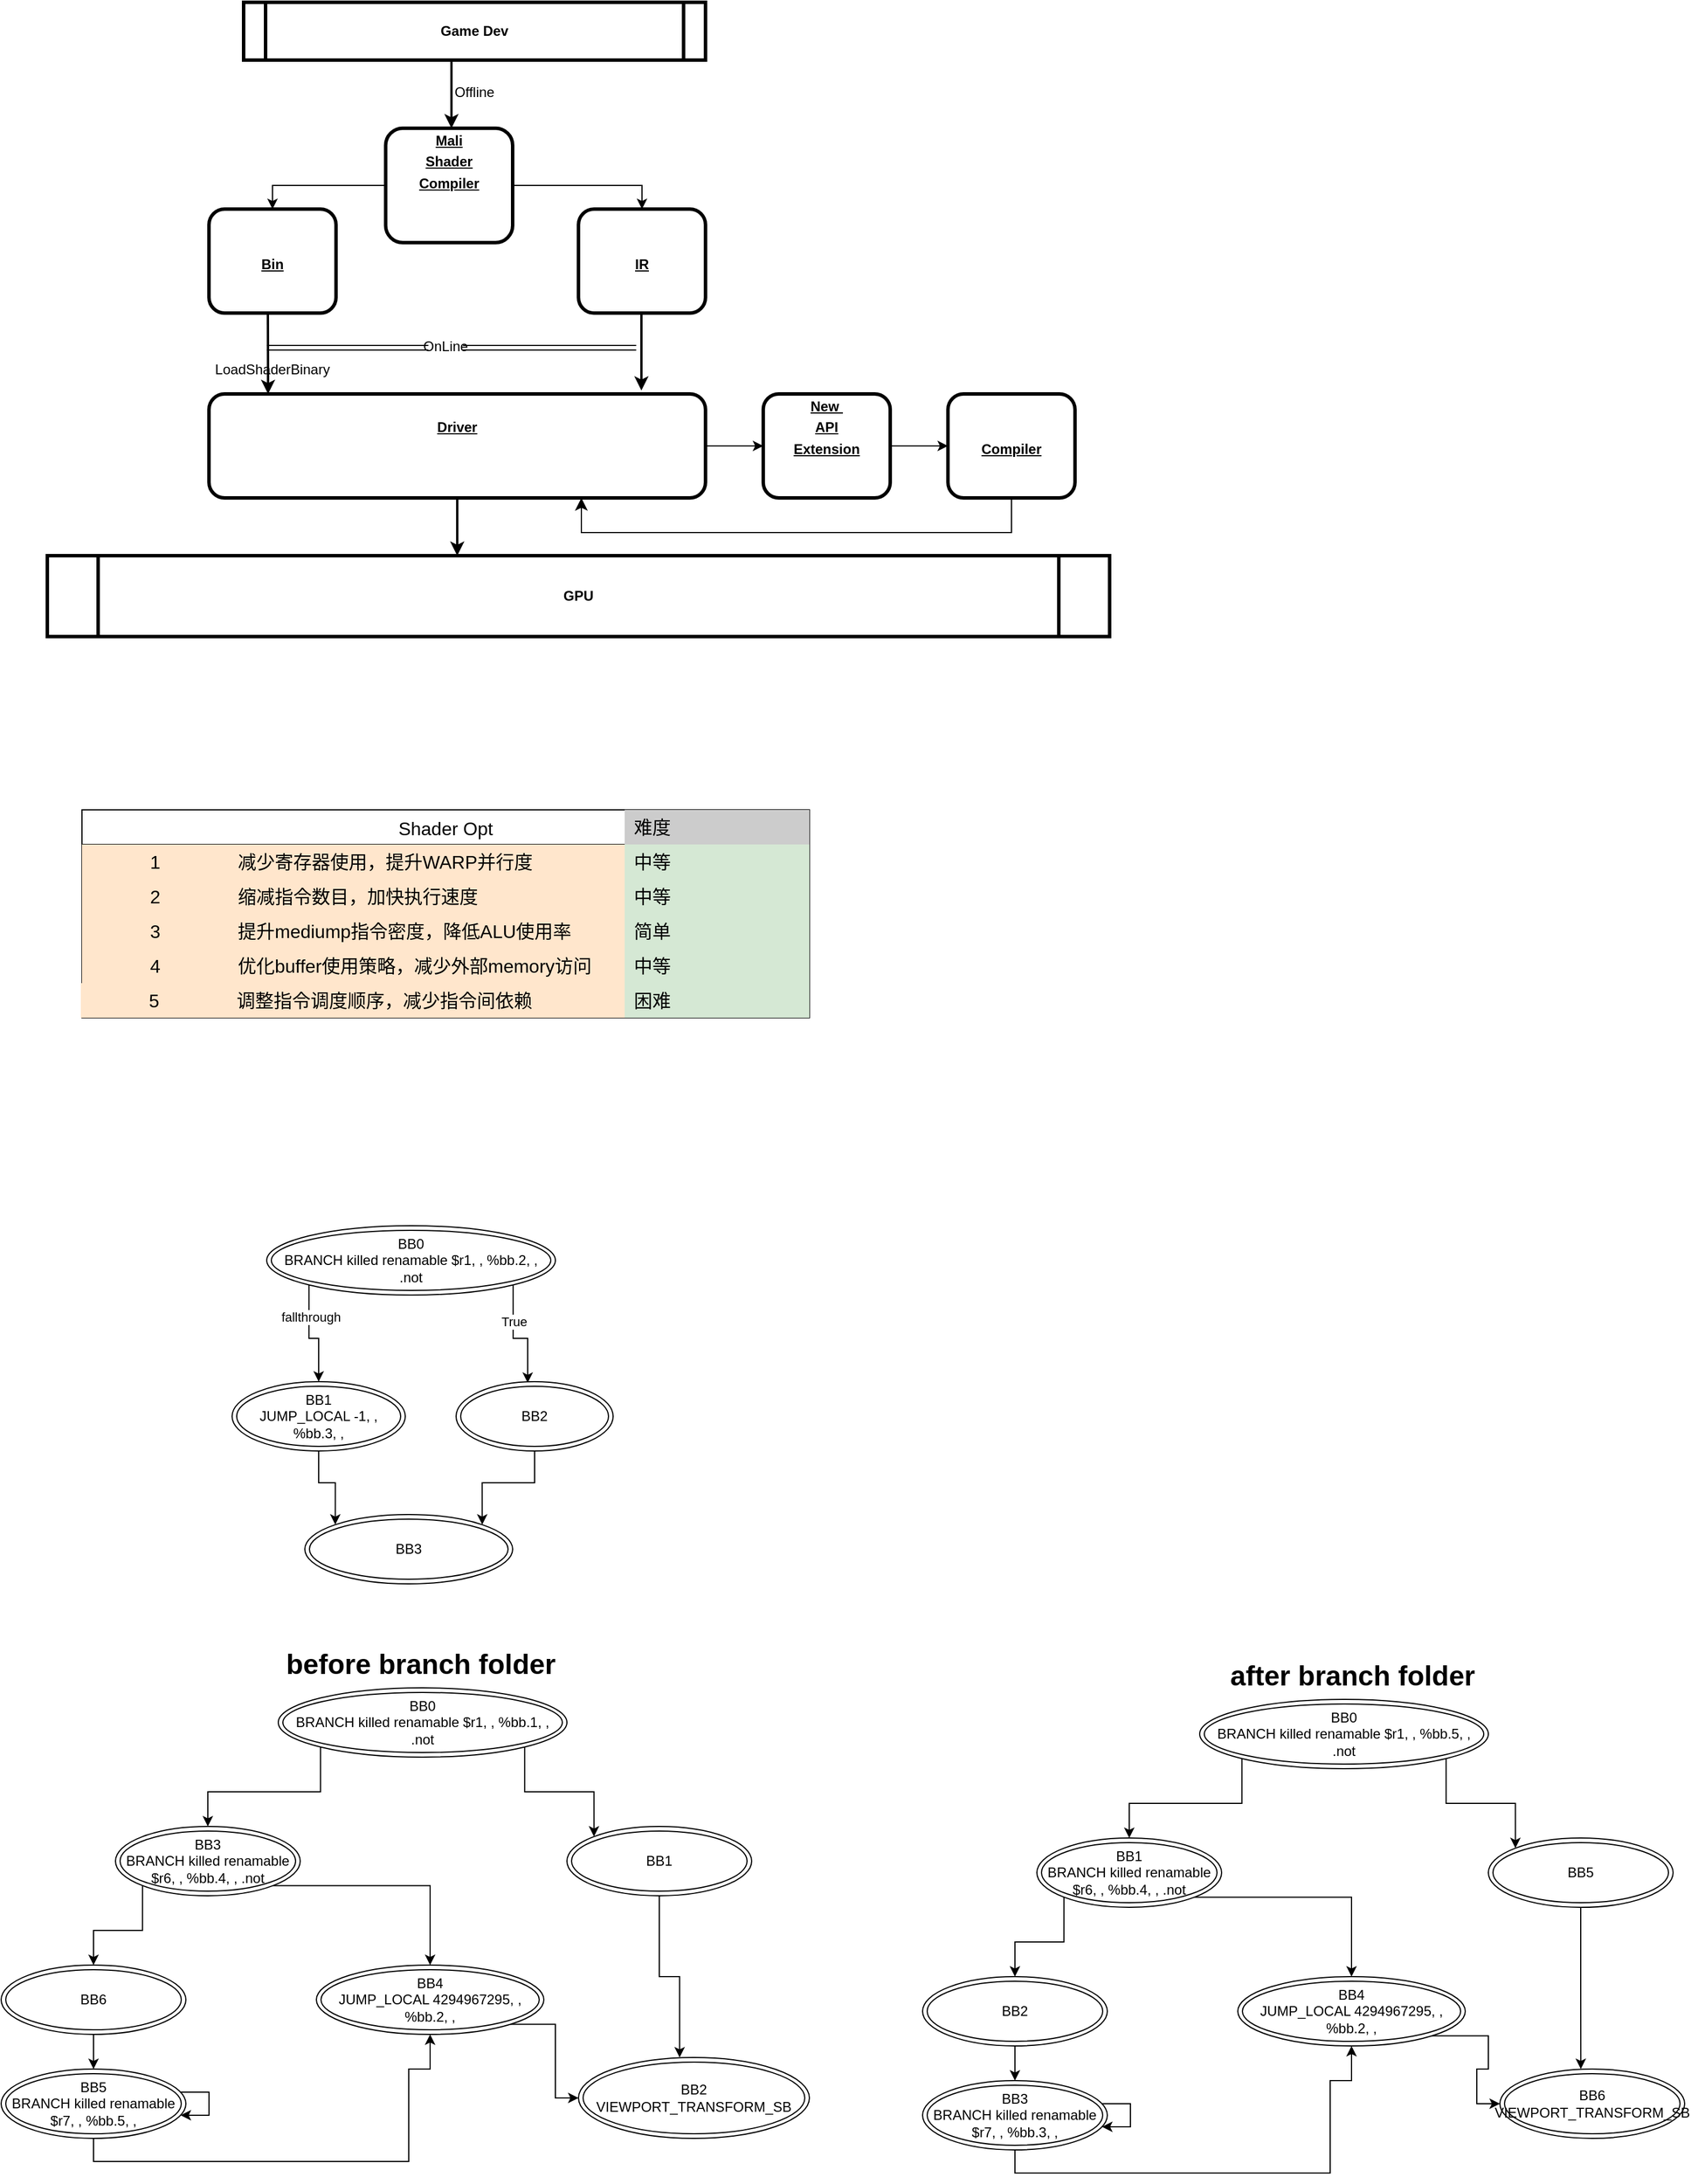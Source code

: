<mxfile version="21.6.8" type="github">
  <diagram name="Page-1" id="c7558073-3199-34d8-9f00-42111426c3f3">
    <mxGraphModel dx="1852" dy="604" grid="1" gridSize="10" guides="1" tooltips="1" connect="1" arrows="1" fold="1" page="1" pageScale="1" pageWidth="826" pageHeight="1169" background="none" math="0" shadow="0">
      <root>
        <mxCell id="0" />
        <mxCell id="1" parent="0" />
        <mxCell id="5" value="GPU" style="shape=process;whiteSpace=wrap;align=center;verticalAlign=middle;size=0.048;fontStyle=1;strokeWidth=3;" parent="1" vertex="1">
          <mxGeometry x="10" y="940" width="920" height="70" as="geometry" />
        </mxCell>
        <mxCell id="MxxPiVy8TgGFIpNmwOUW-99" style="edgeStyle=orthogonalEdgeStyle;rounded=0;orthogonalLoop=1;jettySize=auto;html=1;entryX=0.5;entryY=0;entryDx=0;entryDy=0;" edge="1" parent="1" source="7" target="MxxPiVy8TgGFIpNmwOUW-98">
          <mxGeometry relative="1" as="geometry" />
        </mxCell>
        <mxCell id="MxxPiVy8TgGFIpNmwOUW-103" style="edgeStyle=orthogonalEdgeStyle;rounded=0;orthogonalLoop=1;jettySize=auto;html=1;entryX=0.5;entryY=0;entryDx=0;entryDy=0;" edge="1" parent="1" source="7" target="MxxPiVy8TgGFIpNmwOUW-102">
          <mxGeometry relative="1" as="geometry" />
        </mxCell>
        <mxCell id="7" value="&lt;p style=&quot;margin: 0px; margin-top: 4px; text-align: center; text-decoration: underline;&quot;&gt;Mali&lt;/p&gt;&lt;p style=&quot;margin: 0px; margin-top: 4px; text-align: center; text-decoration: underline;&quot;&gt;Shader&lt;/p&gt;&lt;p style=&quot;margin: 0px; margin-top: 4px; text-align: center; text-decoration: underline;&quot;&gt;Compiler&lt;/p&gt;" style="verticalAlign=middle;align=center;overflow=fill;fontSize=12;fontFamily=Helvetica;html=1;rounded=1;fontStyle=1;strokeWidth=3;" parent="1" vertex="1">
          <mxGeometry x="303" y="570" width="110" height="99" as="geometry" />
        </mxCell>
        <mxCell id="72" value="" style="edgeStyle=elbowEdgeStyle;elbow=vertical;strokeWidth=2;rounded=0;" parent="1" edge="1">
          <mxGeometry width="100" height="100" relative="1" as="geometry">
            <mxPoint x="360" y="530" as="sourcePoint" />
            <mxPoint x="360" y="570" as="targetPoint" />
            <Array as="points">
              <mxPoint x="360" y="510" />
            </Array>
          </mxGeometry>
        </mxCell>
        <mxCell id="74" value="Offline" style="text;spacingTop=-5;align=center" parent="1" vertex="1">
          <mxGeometry x="365" y="530" width="30" height="20" as="geometry" />
        </mxCell>
        <mxCell id="MxxPiVy8TgGFIpNmwOUW-97" value="Game Dev" style="shape=process;whiteSpace=wrap;align=center;verticalAlign=middle;size=0.048;fontStyle=1;strokeWidth=3;" vertex="1" parent="1">
          <mxGeometry x="180.0" y="461" width="400" height="50" as="geometry" />
        </mxCell>
        <mxCell id="MxxPiVy8TgGFIpNmwOUW-98" value="&lt;p style=&quot;margin: 0px; margin-top: 4px; text-align: center; text-decoration: underline;&quot;&gt;&lt;br&gt;&lt;/p&gt;&lt;p style=&quot;margin: 0px; margin-top: 4px; text-align: center; text-decoration: underline;&quot;&gt;&lt;span style=&quot;background-color: initial;&quot;&gt;&lt;br&gt;&lt;/span&gt;&lt;/p&gt;&lt;p style=&quot;margin: 0px; margin-top: 4px; text-align: center; text-decoration: underline;&quot;&gt;&lt;span style=&quot;background-color: initial;&quot;&gt;Bin&lt;/span&gt;&lt;br&gt;&lt;/p&gt;" style="verticalAlign=middle;align=center;overflow=fill;fontSize=12;fontFamily=Helvetica;html=1;rounded=1;fontStyle=1;strokeWidth=3;" vertex="1" parent="1">
          <mxGeometry x="150" y="640" width="110" height="90" as="geometry" />
        </mxCell>
        <mxCell id="MxxPiVy8TgGFIpNmwOUW-100" value="" style="edgeStyle=elbowEdgeStyle;elbow=vertical;strokeWidth=2;rounded=0;entryX=0.119;entryY=0;entryDx=0;entryDy=0;entryPerimeter=0;" edge="1" parent="1" target="MxxPiVy8TgGFIpNmwOUW-110">
          <mxGeometry width="100" height="100" relative="1" as="geometry">
            <mxPoint x="201" y="740" as="sourcePoint" />
            <mxPoint x="300" y="740" as="targetPoint" />
            <Array as="points">
              <mxPoint x="201" y="730" />
            </Array>
          </mxGeometry>
        </mxCell>
        <mxCell id="MxxPiVy8TgGFIpNmwOUW-106" style="edgeStyle=orthogonalEdgeStyle;rounded=0;orthogonalLoop=1;jettySize=auto;html=1;shape=link;" edge="1" parent="1" source="MxxPiVy8TgGFIpNmwOUW-101">
          <mxGeometry relative="1" as="geometry">
            <mxPoint x="200" y="760" as="targetPoint" />
          </mxGeometry>
        </mxCell>
        <mxCell id="MxxPiVy8TgGFIpNmwOUW-107" style="edgeStyle=orthogonalEdgeStyle;rounded=0;orthogonalLoop=1;jettySize=auto;html=1;shape=link;" edge="1" parent="1" source="MxxPiVy8TgGFIpNmwOUW-101">
          <mxGeometry relative="1" as="geometry">
            <mxPoint x="520" y="760" as="targetPoint" />
          </mxGeometry>
        </mxCell>
        <mxCell id="MxxPiVy8TgGFIpNmwOUW-101" value="OnLine" style="text;spacingTop=-5;align=center" vertex="1" parent="1">
          <mxGeometry x="340" y="750" width="30" height="20" as="geometry" />
        </mxCell>
        <mxCell id="MxxPiVy8TgGFIpNmwOUW-102" value="&lt;p style=&quot;margin: 0px; margin-top: 4px; text-align: center; text-decoration: underline;&quot;&gt;&lt;br&gt;&lt;/p&gt;&lt;p style=&quot;margin: 0px; margin-top: 4px; text-align: center; text-decoration: underline;&quot;&gt;&lt;br&gt;&lt;/p&gt;&lt;p style=&quot;margin: 0px; margin-top: 4px; text-align: center; text-decoration: underline;&quot;&gt;IR&lt;/p&gt;" style="verticalAlign=middle;align=center;overflow=fill;fontSize=12;fontFamily=Helvetica;html=1;rounded=1;fontStyle=1;strokeWidth=3;" vertex="1" parent="1">
          <mxGeometry x="470" y="640" width="110" height="90" as="geometry" />
        </mxCell>
        <mxCell id="MxxPiVy8TgGFIpNmwOUW-104" value="" style="edgeStyle=elbowEdgeStyle;elbow=vertical;strokeWidth=2;rounded=0;entryX=0.233;entryY=-0.043;entryDx=0;entryDy=0;entryPerimeter=0;" edge="1" parent="1">
          <mxGeometry width="100" height="100" relative="1" as="geometry">
            <mxPoint x="524.5" y="740" as="sourcePoint" />
            <mxPoint x="524.5" y="797" as="targetPoint" />
            <Array as="points">
              <mxPoint x="524.5" y="730" />
            </Array>
          </mxGeometry>
        </mxCell>
        <mxCell id="MxxPiVy8TgGFIpNmwOUW-108" value="&lt;p style=&quot;margin: 0px; margin-top: 4px; text-align: center; text-decoration: underline;&quot;&gt;&lt;br&gt;&lt;/p&gt;&lt;p style=&quot;margin: 0px; margin-top: 4px; text-align: center; text-decoration: underline;&quot;&gt;&lt;br&gt;&lt;/p&gt;&lt;p style=&quot;margin: 0px; margin-top: 4px; text-align: center; text-decoration: underline;&quot;&gt;Compiler&lt;/p&gt;" style="verticalAlign=middle;align=center;overflow=fill;fontSize=12;fontFamily=Helvetica;html=1;rounded=1;fontStyle=1;strokeWidth=3;" vertex="1" parent="1">
          <mxGeometry x="790" y="800" width="110" height="90" as="geometry" />
        </mxCell>
        <mxCell id="MxxPiVy8TgGFIpNmwOUW-112" style="edgeStyle=orthogonalEdgeStyle;rounded=0;orthogonalLoop=1;jettySize=auto;html=1;exitX=1;exitY=0.5;exitDx=0;exitDy=0;entryX=0;entryY=0.5;entryDx=0;entryDy=0;" edge="1" parent="1" source="MxxPiVy8TgGFIpNmwOUW-110" target="MxxPiVy8TgGFIpNmwOUW-111">
          <mxGeometry relative="1" as="geometry" />
        </mxCell>
        <mxCell id="MxxPiVy8TgGFIpNmwOUW-110" value="&lt;p style=&quot;margin: 0px; margin-top: 4px; text-align: center; text-decoration: underline;&quot;&gt;&lt;br&gt;&lt;/p&gt;&lt;p style=&quot;margin: 0px; margin-top: 4px; text-align: center; text-decoration: underline;&quot;&gt;&lt;span style=&quot;background-color: initial;&quot;&gt;Driver&lt;/span&gt;&lt;br&gt;&lt;/p&gt;" style="verticalAlign=middle;align=center;overflow=fill;fontSize=12;fontFamily=Helvetica;html=1;rounded=1;fontStyle=1;strokeWidth=3;" vertex="1" parent="1">
          <mxGeometry x="150" y="800" width="430" height="90" as="geometry" />
        </mxCell>
        <mxCell id="MxxPiVy8TgGFIpNmwOUW-114" style="edgeStyle=orthogonalEdgeStyle;rounded=0;orthogonalLoop=1;jettySize=auto;html=1;exitX=1;exitY=0.5;exitDx=0;exitDy=0;entryX=0;entryY=0.5;entryDx=0;entryDy=0;" edge="1" parent="1" source="MxxPiVy8TgGFIpNmwOUW-111" target="MxxPiVy8TgGFIpNmwOUW-108">
          <mxGeometry relative="1" as="geometry" />
        </mxCell>
        <mxCell id="MxxPiVy8TgGFIpNmwOUW-111" value="&lt;p style=&quot;margin: 0px; margin-top: 4px; text-align: center; text-decoration: underline;&quot;&gt;New&amp;nbsp;&lt;/p&gt;&lt;p style=&quot;margin: 0px; margin-top: 4px; text-align: center; text-decoration: underline;&quot;&gt;API&lt;/p&gt;&lt;p style=&quot;margin: 0px; margin-top: 4px; text-align: center; text-decoration: underline;&quot;&gt;Extension&lt;/p&gt;" style="verticalAlign=middle;align=center;overflow=fill;fontSize=12;fontFamily=Helvetica;html=1;rounded=1;fontStyle=1;strokeWidth=3;" vertex="1" parent="1">
          <mxGeometry x="630" y="800" width="110" height="90" as="geometry" />
        </mxCell>
        <mxCell id="MxxPiVy8TgGFIpNmwOUW-113" value="" style="edgeStyle=elbowEdgeStyle;elbow=vertical;strokeWidth=2;rounded=0;" edge="1" parent="1">
          <mxGeometry width="100" height="100" relative="1" as="geometry">
            <mxPoint x="365" y="900" as="sourcePoint" />
            <mxPoint x="365" y="940" as="targetPoint" />
            <Array as="points">
              <mxPoint x="365" y="890" />
            </Array>
          </mxGeometry>
        </mxCell>
        <mxCell id="MxxPiVy8TgGFIpNmwOUW-117" value="" style="edgeStyle=elbowEdgeStyle;elbow=horizontal;endArrow=classic;html=1;curved=0;rounded=0;endSize=8;startSize=8;entryX=0.75;entryY=1;entryDx=0;entryDy=0;exitX=0.5;exitY=1;exitDx=0;exitDy=0;" edge="1" parent="1" source="MxxPiVy8TgGFIpNmwOUW-108" target="MxxPiVy8TgGFIpNmwOUW-110">
          <mxGeometry width="50" height="50" relative="1" as="geometry">
            <mxPoint x="820" y="770" as="sourcePoint" />
            <mxPoint x="870" y="720" as="targetPoint" />
            <Array as="points">
              <mxPoint x="650" y="920" />
            </Array>
          </mxGeometry>
        </mxCell>
        <mxCell id="MxxPiVy8TgGFIpNmwOUW-118" value="LoadShaderBinary" style="text;spacingTop=-5;align=center" vertex="1" parent="1">
          <mxGeometry x="140" y="770" width="130" height="20" as="geometry" />
        </mxCell>
        <mxCell id="MxxPiVy8TgGFIpNmwOUW-121" value="Shader Opt" style="shape=table;startSize=30;container=1;collapsible=0;childLayout=tableLayout;fixedRows=1;rowLines=0;fontStyle=0;fontSize=16;" vertex="1" parent="1">
          <mxGeometry x="40" y="1160" width="630" height="180" as="geometry" />
        </mxCell>
        <mxCell id="MxxPiVy8TgGFIpNmwOUW-122" value="" style="shape=tableRow;horizontal=0;startSize=0;swimlaneHead=0;swimlaneBody=0;top=0;left=0;bottom=0;right=0;collapsible=0;dropTarget=0;points=[[0,0.5],[1,0.5]];portConstraint=eastwest;fontSize=16;" vertex="1" parent="MxxPiVy8TgGFIpNmwOUW-121">
          <mxGeometry y="30" width="630" height="30" as="geometry" />
        </mxCell>
        <mxCell id="MxxPiVy8TgGFIpNmwOUW-123" value="1" style="shape=partialRectangle;html=1;whiteSpace=wrap;connectable=0;top=0;left=0;bottom=0;right=0;overflow=hidden;pointerEvents=1;fontSize=16;fillColor=#ffe6cc;strokeColor=#d79b00;" vertex="1" parent="MxxPiVy8TgGFIpNmwOUW-122">
          <mxGeometry width="127" height="30" as="geometry">
            <mxRectangle width="127" height="30" as="alternateBounds" />
          </mxGeometry>
        </mxCell>
        <mxCell id="MxxPiVy8TgGFIpNmwOUW-124" value="减少寄存器使用，提升WARP并行度" style="shape=partialRectangle;html=1;whiteSpace=wrap;connectable=0;top=0;left=0;bottom=0;right=0;align=left;spacingLeft=6;overflow=hidden;fontSize=16;fillColor=#ffe6cc;strokeColor=#d79b00;" vertex="1" parent="MxxPiVy8TgGFIpNmwOUW-122">
          <mxGeometry x="127" width="343" height="30" as="geometry">
            <mxRectangle width="343" height="30" as="alternateBounds" />
          </mxGeometry>
        </mxCell>
        <mxCell id="MxxPiVy8TgGFIpNmwOUW-159" value="中等" style="shape=partialRectangle;html=1;whiteSpace=wrap;connectable=0;top=0;left=0;bottom=0;right=0;align=left;spacingLeft=6;overflow=hidden;fontSize=16;fillColor=#d5e8d4;strokeColor=#82b366;" vertex="1" parent="MxxPiVy8TgGFIpNmwOUW-122">
          <mxGeometry x="470" width="160" height="30" as="geometry">
            <mxRectangle width="160" height="30" as="alternateBounds" />
          </mxGeometry>
        </mxCell>
        <mxCell id="MxxPiVy8TgGFIpNmwOUW-125" value="" style="shape=tableRow;horizontal=0;startSize=0;swimlaneHead=0;swimlaneBody=0;top=0;left=0;bottom=0;right=0;collapsible=0;dropTarget=0;points=[[0,0.5],[1,0.5]];portConstraint=eastwest;fontSize=16;" vertex="1" parent="MxxPiVy8TgGFIpNmwOUW-121">
          <mxGeometry y="60" width="630" height="30" as="geometry" />
        </mxCell>
        <mxCell id="MxxPiVy8TgGFIpNmwOUW-126" value="2" style="shape=partialRectangle;html=1;whiteSpace=wrap;connectable=0;top=0;left=0;bottom=0;right=0;overflow=hidden;fontSize=16;fillColor=#ffe6cc;strokeColor=#d79b00;" vertex="1" parent="MxxPiVy8TgGFIpNmwOUW-125">
          <mxGeometry width="127" height="30" as="geometry">
            <mxRectangle width="127" height="30" as="alternateBounds" />
          </mxGeometry>
        </mxCell>
        <mxCell id="MxxPiVy8TgGFIpNmwOUW-127" value="缩减指令数目，加快执行速度" style="shape=partialRectangle;html=1;whiteSpace=wrap;connectable=0;top=0;left=0;bottom=0;right=0;align=left;spacingLeft=6;overflow=hidden;fontSize=16;fillColor=#ffe6cc;strokeColor=#d79b00;" vertex="1" parent="MxxPiVy8TgGFIpNmwOUW-125">
          <mxGeometry x="127" width="343" height="30" as="geometry">
            <mxRectangle width="343" height="30" as="alternateBounds" />
          </mxGeometry>
        </mxCell>
        <mxCell id="MxxPiVy8TgGFIpNmwOUW-160" value="中等" style="shape=partialRectangle;html=1;whiteSpace=wrap;connectable=0;top=0;left=0;bottom=0;right=0;align=left;spacingLeft=6;overflow=hidden;fontSize=16;fillColor=#d5e8d4;strokeColor=#82b366;" vertex="1" parent="MxxPiVy8TgGFIpNmwOUW-125">
          <mxGeometry x="470" width="160" height="30" as="geometry">
            <mxRectangle width="160" height="30" as="alternateBounds" />
          </mxGeometry>
        </mxCell>
        <mxCell id="MxxPiVy8TgGFIpNmwOUW-128" value="" style="shape=tableRow;horizontal=0;startSize=0;swimlaneHead=0;swimlaneBody=0;top=0;left=0;bottom=0;right=0;collapsible=0;dropTarget=0;points=[[0,0.5],[1,0.5]];portConstraint=eastwest;fontSize=16;" vertex="1" parent="MxxPiVy8TgGFIpNmwOUW-121">
          <mxGeometry y="90" width="630" height="30" as="geometry" />
        </mxCell>
        <mxCell id="MxxPiVy8TgGFIpNmwOUW-129" value="3" style="shape=partialRectangle;html=1;whiteSpace=wrap;connectable=0;top=0;left=0;bottom=0;right=0;overflow=hidden;fontSize=16;fillColor=#ffe6cc;strokeColor=#d79b00;" vertex="1" parent="MxxPiVy8TgGFIpNmwOUW-128">
          <mxGeometry width="127" height="30" as="geometry">
            <mxRectangle width="127" height="30" as="alternateBounds" />
          </mxGeometry>
        </mxCell>
        <mxCell id="MxxPiVy8TgGFIpNmwOUW-130" value="提升mediump指令密度，降低ALU使用率" style="shape=partialRectangle;html=1;whiteSpace=wrap;connectable=0;top=0;left=0;bottom=0;right=0;align=left;spacingLeft=6;overflow=hidden;fontSize=16;fillColor=#ffe6cc;strokeColor=#d79b00;" vertex="1" parent="MxxPiVy8TgGFIpNmwOUW-128">
          <mxGeometry x="127" width="343" height="30" as="geometry">
            <mxRectangle width="343" height="30" as="alternateBounds" />
          </mxGeometry>
        </mxCell>
        <mxCell id="MxxPiVy8TgGFIpNmwOUW-161" value="简单" style="shape=partialRectangle;html=1;whiteSpace=wrap;connectable=0;top=0;left=0;bottom=0;right=0;align=left;spacingLeft=6;overflow=hidden;fontSize=16;fillColor=#d5e8d4;strokeColor=#82b366;" vertex="1" parent="MxxPiVy8TgGFIpNmwOUW-128">
          <mxGeometry x="470" width="160" height="30" as="geometry">
            <mxRectangle width="160" height="30" as="alternateBounds" />
          </mxGeometry>
        </mxCell>
        <mxCell id="MxxPiVy8TgGFIpNmwOUW-141" style="shape=tableRow;horizontal=0;startSize=0;swimlaneHead=0;swimlaneBody=0;top=0;left=0;bottom=0;right=0;collapsible=0;dropTarget=0;points=[[0,0.5],[1,0.5]];portConstraint=eastwest;fontSize=16;" vertex="1" parent="MxxPiVy8TgGFIpNmwOUW-121">
          <mxGeometry y="120" width="630" height="30" as="geometry" />
        </mxCell>
        <mxCell id="MxxPiVy8TgGFIpNmwOUW-142" style="shape=partialRectangle;html=1;whiteSpace=wrap;connectable=0;top=0;left=0;bottom=0;right=0;overflow=hidden;fontSize=16;fillColor=#ffe6cc;strokeColor=#d79b00;" vertex="1" parent="MxxPiVy8TgGFIpNmwOUW-141">
          <mxGeometry width="127" height="30" as="geometry">
            <mxRectangle width="127" height="30" as="alternateBounds" />
          </mxGeometry>
        </mxCell>
        <mxCell id="MxxPiVy8TgGFIpNmwOUW-143" value="优化buffer使用策略，减少外部memory访问" style="shape=partialRectangle;html=1;whiteSpace=wrap;connectable=0;top=0;left=0;bottom=0;right=0;align=left;spacingLeft=6;overflow=hidden;fontSize=16;fillColor=#ffe6cc;strokeColor=#d79b00;" vertex="1" parent="MxxPiVy8TgGFIpNmwOUW-141">
          <mxGeometry x="127" width="343" height="30" as="geometry">
            <mxRectangle width="343" height="30" as="alternateBounds" />
          </mxGeometry>
        </mxCell>
        <mxCell id="MxxPiVy8TgGFIpNmwOUW-162" value="中等" style="shape=partialRectangle;html=1;whiteSpace=wrap;connectable=0;top=0;left=0;bottom=0;right=0;align=left;spacingLeft=6;overflow=hidden;fontSize=16;fillColor=#d5e8d4;strokeColor=#82b366;" vertex="1" parent="MxxPiVy8TgGFIpNmwOUW-141">
          <mxGeometry x="470" width="160" height="30" as="geometry">
            <mxRectangle width="160" height="30" as="alternateBounds" />
          </mxGeometry>
        </mxCell>
        <mxCell id="MxxPiVy8TgGFIpNmwOUW-144" style="shape=tableRow;horizontal=0;startSize=0;swimlaneHead=0;swimlaneBody=0;top=0;left=0;bottom=0;right=0;collapsible=0;dropTarget=0;points=[[0,0.5],[1,0.5]];portConstraint=eastwest;fontSize=16;" vertex="1" parent="MxxPiVy8TgGFIpNmwOUW-121">
          <mxGeometry y="150" width="630" height="30" as="geometry" />
        </mxCell>
        <mxCell id="MxxPiVy8TgGFIpNmwOUW-145" style="shape=partialRectangle;html=1;whiteSpace=wrap;connectable=0;top=0;left=0;bottom=0;right=0;overflow=hidden;fontSize=16;fillColor=#ffe6cc;strokeColor=#d79b00;" vertex="1" parent="MxxPiVy8TgGFIpNmwOUW-144">
          <mxGeometry width="127" height="30" as="geometry">
            <mxRectangle width="127" height="30" as="alternateBounds" />
          </mxGeometry>
        </mxCell>
        <mxCell id="MxxPiVy8TgGFIpNmwOUW-146" style="shape=partialRectangle;html=1;whiteSpace=wrap;connectable=0;top=0;left=0;bottom=0;right=0;align=left;spacingLeft=6;overflow=hidden;fontSize=16;fillColor=#ffe6cc;strokeColor=#d79b00;" vertex="1" parent="MxxPiVy8TgGFIpNmwOUW-144">
          <mxGeometry x="127" width="343" height="30" as="geometry">
            <mxRectangle width="343" height="30" as="alternateBounds" />
          </mxGeometry>
        </mxCell>
        <mxCell id="MxxPiVy8TgGFIpNmwOUW-163" value="困难" style="shape=partialRectangle;html=1;whiteSpace=wrap;connectable=0;top=0;left=0;bottom=0;right=0;align=left;spacingLeft=6;overflow=hidden;fontSize=16;fillColor=#d5e8d4;strokeColor=#82b366;" vertex="1" parent="MxxPiVy8TgGFIpNmwOUW-144">
          <mxGeometry x="470" width="160" height="30" as="geometry">
            <mxRectangle width="160" height="30" as="alternateBounds" />
          </mxGeometry>
        </mxCell>
        <mxCell id="MxxPiVy8TgGFIpNmwOUW-131" value="4" style="shape=partialRectangle;html=1;whiteSpace=wrap;connectable=0;top=0;left=0;bottom=0;right=0;overflow=hidden;fontSize=16;fillColor=#ffe6cc;strokeColor=#d79b00;" vertex="1" parent="1">
          <mxGeometry x="40" y="1280" width="127" height="30" as="geometry">
            <mxRectangle width="127" height="30" as="alternateBounds" />
          </mxGeometry>
        </mxCell>
        <mxCell id="MxxPiVy8TgGFIpNmwOUW-133" value="5" style="shape=partialRectangle;html=1;whiteSpace=wrap;connectable=0;top=0;left=0;bottom=0;right=0;overflow=hidden;fontSize=16;fillColor=#ffe6cc;strokeColor=#d79b00;" vertex="1" parent="1">
          <mxGeometry x="39" y="1310" width="127" height="30" as="geometry">
            <mxRectangle width="127" height="30" as="alternateBounds" />
          </mxGeometry>
        </mxCell>
        <mxCell id="MxxPiVy8TgGFIpNmwOUW-134" value="调整指令调度顺序，减少指令间依赖" style="shape=partialRectangle;html=1;whiteSpace=wrap;connectable=0;top=0;left=0;bottom=0;right=0;align=left;spacingLeft=6;overflow=hidden;fontSize=16;fillColor=#ffe6cc;strokeColor=#d79b00;" vertex="1" parent="1">
          <mxGeometry x="166" y="1310" width="334" height="30" as="geometry">
            <mxRectangle width="443" height="30" as="alternateBounds" />
          </mxGeometry>
        </mxCell>
        <mxCell id="MxxPiVy8TgGFIpNmwOUW-164" value="难度" style="shape=partialRectangle;html=1;whiteSpace=wrap;connectable=0;top=0;left=0;bottom=0;right=0;align=left;spacingLeft=6;overflow=hidden;fontSize=16;fillColor=#CCCCCC;strokeColor=#82b366;" vertex="1" parent="1">
          <mxGeometry x="510" y="1160" width="160" height="30" as="geometry">
            <mxRectangle width="160" height="30" as="alternateBounds" />
          </mxGeometry>
        </mxCell>
        <mxCell id="MxxPiVy8TgGFIpNmwOUW-169" style="edgeStyle=orthogonalEdgeStyle;rounded=0;orthogonalLoop=1;jettySize=auto;html=1;exitX=0;exitY=1;exitDx=0;exitDy=0;entryX=0.5;entryY=0;entryDx=0;entryDy=0;" edge="1" parent="1" source="MxxPiVy8TgGFIpNmwOUW-165" target="MxxPiVy8TgGFIpNmwOUW-166">
          <mxGeometry relative="1" as="geometry" />
        </mxCell>
        <mxCell id="MxxPiVy8TgGFIpNmwOUW-175" value="fallthrough" style="edgeLabel;html=1;align=center;verticalAlign=middle;resizable=0;points=[];" vertex="1" connectable="0" parent="MxxPiVy8TgGFIpNmwOUW-169">
          <mxGeometry x="-0.398" y="1" relative="1" as="geometry">
            <mxPoint as="offset" />
          </mxGeometry>
        </mxCell>
        <mxCell id="MxxPiVy8TgGFIpNmwOUW-170" style="edgeStyle=orthogonalEdgeStyle;rounded=0;orthogonalLoop=1;jettySize=auto;html=1;exitX=1;exitY=1;exitDx=0;exitDy=0;entryX=0.456;entryY=0.017;entryDx=0;entryDy=0;entryPerimeter=0;" edge="1" parent="1" source="MxxPiVy8TgGFIpNmwOUW-165" target="MxxPiVy8TgGFIpNmwOUW-167">
          <mxGeometry relative="1" as="geometry" />
        </mxCell>
        <mxCell id="MxxPiVy8TgGFIpNmwOUW-173" value="True" style="edgeLabel;html=1;align=center;verticalAlign=middle;resizable=0;points=[];" vertex="1" connectable="0" parent="MxxPiVy8TgGFIpNmwOUW-170">
          <mxGeometry x="-0.352" relative="1" as="geometry">
            <mxPoint as="offset" />
          </mxGeometry>
        </mxCell>
        <mxCell id="MxxPiVy8TgGFIpNmwOUW-165" value="BB0&lt;br&gt;BRANCH killed renamable $r1, , %bb.2, , .not" style="ellipse;shape=doubleEllipse;whiteSpace=wrap;html=1;" vertex="1" parent="1">
          <mxGeometry x="200" y="1520" width="250" height="60" as="geometry" />
        </mxCell>
        <mxCell id="MxxPiVy8TgGFIpNmwOUW-171" style="edgeStyle=orthogonalEdgeStyle;rounded=0;orthogonalLoop=1;jettySize=auto;html=1;entryX=0;entryY=0;entryDx=0;entryDy=0;" edge="1" parent="1" source="MxxPiVy8TgGFIpNmwOUW-166" target="MxxPiVy8TgGFIpNmwOUW-168">
          <mxGeometry relative="1" as="geometry" />
        </mxCell>
        <mxCell id="MxxPiVy8TgGFIpNmwOUW-166" value="BB1&lt;br&gt;JUMP_LOCAL -1, , %bb.3, ," style="ellipse;shape=doubleEllipse;whiteSpace=wrap;html=1;" vertex="1" parent="1">
          <mxGeometry x="170" y="1655" width="150" height="60" as="geometry" />
        </mxCell>
        <mxCell id="MxxPiVy8TgGFIpNmwOUW-172" style="edgeStyle=orthogonalEdgeStyle;rounded=0;orthogonalLoop=1;jettySize=auto;html=1;entryX=1;entryY=0;entryDx=0;entryDy=0;" edge="1" parent="1" source="MxxPiVy8TgGFIpNmwOUW-167" target="MxxPiVy8TgGFIpNmwOUW-168">
          <mxGeometry relative="1" as="geometry">
            <mxPoint x="390" y="1775" as="targetPoint" />
          </mxGeometry>
        </mxCell>
        <mxCell id="MxxPiVy8TgGFIpNmwOUW-167" value="BB2" style="ellipse;shape=doubleEllipse;whiteSpace=wrap;html=1;" vertex="1" parent="1">
          <mxGeometry x="364" y="1655" width="136" height="60" as="geometry" />
        </mxCell>
        <mxCell id="MxxPiVy8TgGFIpNmwOUW-168" value="BB3" style="ellipse;shape=doubleEllipse;whiteSpace=wrap;html=1;" vertex="1" parent="1">
          <mxGeometry x="233" y="1770" width="180" height="60" as="geometry" />
        </mxCell>
        <mxCell id="MxxPiVy8TgGFIpNmwOUW-179" style="edgeStyle=orthogonalEdgeStyle;rounded=0;orthogonalLoop=1;jettySize=auto;html=1;exitX=0;exitY=1;exitDx=0;exitDy=0;" edge="1" parent="1" source="MxxPiVy8TgGFIpNmwOUW-176" target="MxxPiVy8TgGFIpNmwOUW-177">
          <mxGeometry relative="1" as="geometry" />
        </mxCell>
        <mxCell id="MxxPiVy8TgGFIpNmwOUW-193" style="edgeStyle=orthogonalEdgeStyle;rounded=0;orthogonalLoop=1;jettySize=auto;html=1;exitX=1;exitY=1;exitDx=0;exitDy=0;entryX=0;entryY=0;entryDx=0;entryDy=0;" edge="1" parent="1" source="MxxPiVy8TgGFIpNmwOUW-176" target="MxxPiVy8TgGFIpNmwOUW-178">
          <mxGeometry relative="1" as="geometry" />
        </mxCell>
        <mxCell id="MxxPiVy8TgGFIpNmwOUW-176" value="BB0&lt;br&gt;BRANCH killed renamable $r1, , %bb.1, , .not" style="ellipse;shape=doubleEllipse;whiteSpace=wrap;html=1;" vertex="1" parent="1">
          <mxGeometry x="210" y="1920" width="250" height="60" as="geometry" />
        </mxCell>
        <mxCell id="MxxPiVy8TgGFIpNmwOUW-182" style="edgeStyle=orthogonalEdgeStyle;rounded=0;orthogonalLoop=1;jettySize=auto;html=1;exitX=0;exitY=1;exitDx=0;exitDy=0;" edge="1" parent="1" source="MxxPiVy8TgGFIpNmwOUW-177" target="MxxPiVy8TgGFIpNmwOUW-180">
          <mxGeometry relative="1" as="geometry" />
        </mxCell>
        <mxCell id="MxxPiVy8TgGFIpNmwOUW-189" style="edgeStyle=orthogonalEdgeStyle;rounded=0;orthogonalLoop=1;jettySize=auto;html=1;exitX=1;exitY=1;exitDx=0;exitDy=0;" edge="1" parent="1" source="MxxPiVy8TgGFIpNmwOUW-177" target="MxxPiVy8TgGFIpNmwOUW-181">
          <mxGeometry relative="1" as="geometry" />
        </mxCell>
        <mxCell id="MxxPiVy8TgGFIpNmwOUW-177" value="BB3&lt;br&gt;BRANCH killed renamable $r6, , %bb.4, , .not" style="ellipse;shape=doubleEllipse;whiteSpace=wrap;html=1;" vertex="1" parent="1">
          <mxGeometry x="69" y="2040" width="160" height="60" as="geometry" />
        </mxCell>
        <mxCell id="MxxPiVy8TgGFIpNmwOUW-192" style="edgeStyle=orthogonalEdgeStyle;rounded=0;orthogonalLoop=1;jettySize=auto;html=1;entryX=0.438;entryY=0;entryDx=0;entryDy=0;entryPerimeter=0;" edge="1" parent="1" source="MxxPiVy8TgGFIpNmwOUW-178" target="MxxPiVy8TgGFIpNmwOUW-190">
          <mxGeometry relative="1" as="geometry" />
        </mxCell>
        <mxCell id="MxxPiVy8TgGFIpNmwOUW-178" value="BB1" style="ellipse;shape=doubleEllipse;whiteSpace=wrap;html=1;" vertex="1" parent="1">
          <mxGeometry x="460" y="2040" width="160" height="60" as="geometry" />
        </mxCell>
        <mxCell id="MxxPiVy8TgGFIpNmwOUW-184" style="edgeStyle=orthogonalEdgeStyle;rounded=0;orthogonalLoop=1;jettySize=auto;html=1;exitX=0.5;exitY=1;exitDx=0;exitDy=0;entryX=0.5;entryY=0;entryDx=0;entryDy=0;" edge="1" parent="1" source="MxxPiVy8TgGFIpNmwOUW-180" target="MxxPiVy8TgGFIpNmwOUW-183">
          <mxGeometry relative="1" as="geometry" />
        </mxCell>
        <mxCell id="MxxPiVy8TgGFIpNmwOUW-180" value="BB6" style="ellipse;shape=doubleEllipse;whiteSpace=wrap;html=1;" vertex="1" parent="1">
          <mxGeometry x="-30" y="2160" width="160" height="60" as="geometry" />
        </mxCell>
        <mxCell id="MxxPiVy8TgGFIpNmwOUW-191" style="edgeStyle=orthogonalEdgeStyle;rounded=0;orthogonalLoop=1;jettySize=auto;html=1;exitX=1;exitY=1;exitDx=0;exitDy=0;entryX=0;entryY=0.5;entryDx=0;entryDy=0;" edge="1" parent="1" source="MxxPiVy8TgGFIpNmwOUW-181" target="MxxPiVy8TgGFIpNmwOUW-190">
          <mxGeometry relative="1" as="geometry">
            <Array as="points">
              <mxPoint x="450" y="2211" />
              <mxPoint x="450" y="2275" />
            </Array>
          </mxGeometry>
        </mxCell>
        <mxCell id="MxxPiVy8TgGFIpNmwOUW-181" value="BB4&lt;br&gt;JUMP_LOCAL 4294967295, , %bb.2, ," style="ellipse;shape=doubleEllipse;whiteSpace=wrap;html=1;" vertex="1" parent="1">
          <mxGeometry x="243" y="2160" width="197" height="60" as="geometry" />
        </mxCell>
        <mxCell id="MxxPiVy8TgGFIpNmwOUW-188" style="edgeStyle=orthogonalEdgeStyle;rounded=0;orthogonalLoop=1;jettySize=auto;html=1;exitX=0.5;exitY=1;exitDx=0;exitDy=0;entryX=0.5;entryY=1;entryDx=0;entryDy=0;" edge="1" parent="1" source="MxxPiVy8TgGFIpNmwOUW-183" target="MxxPiVy8TgGFIpNmwOUW-181">
          <mxGeometry relative="1" as="geometry">
            <Array as="points">
              <mxPoint x="50" y="2330" />
              <mxPoint x="323" y="2330" />
              <mxPoint x="323" y="2250" />
              <mxPoint x="342" y="2250" />
            </Array>
          </mxGeometry>
        </mxCell>
        <mxCell id="MxxPiVy8TgGFIpNmwOUW-183" value="BB5&lt;br&gt;BRANCH killed renamable $r7, , %bb.5, ," style="ellipse;shape=doubleEllipse;whiteSpace=wrap;html=1;" vertex="1" parent="1">
          <mxGeometry x="-30" y="2250" width="160" height="60" as="geometry" />
        </mxCell>
        <mxCell id="MxxPiVy8TgGFIpNmwOUW-190" value="BB2&lt;br&gt;VIEWPORT_TRANSFORM_SB" style="ellipse;shape=doubleEllipse;whiteSpace=wrap;html=1;" vertex="1" parent="1">
          <mxGeometry x="470" y="2240" width="200" height="70" as="geometry" />
        </mxCell>
        <mxCell id="MxxPiVy8TgGFIpNmwOUW-194" style="edgeStyle=orthogonalEdgeStyle;rounded=0;orthogonalLoop=1;jettySize=auto;html=1;" edge="1" parent="1" source="MxxPiVy8TgGFIpNmwOUW-183" target="MxxPiVy8TgGFIpNmwOUW-183">
          <mxGeometry relative="1" as="geometry" />
        </mxCell>
        <mxCell id="MxxPiVy8TgGFIpNmwOUW-197" value="before branch folder" style="text;strokeColor=none;fillColor=none;html=1;fontSize=24;fontStyle=1;verticalAlign=middle;align=center;" vertex="1" parent="1">
          <mxGeometry x="283" y="1880" width="100" height="40" as="geometry" />
        </mxCell>
        <mxCell id="MxxPiVy8TgGFIpNmwOUW-198" value="after branch folder" style="text;strokeColor=none;fillColor=none;html=1;fontSize=24;fontStyle=1;verticalAlign=middle;align=center;" vertex="1" parent="1">
          <mxGeometry x="1089.5" y="1890" width="100" height="40" as="geometry" />
        </mxCell>
        <mxCell id="MxxPiVy8TgGFIpNmwOUW-201" style="edgeStyle=orthogonalEdgeStyle;rounded=0;orthogonalLoop=1;jettySize=auto;html=1;exitX=0;exitY=1;exitDx=0;exitDy=0;" edge="1" parent="1" source="MxxPiVy8TgGFIpNmwOUW-203" target="MxxPiVy8TgGFIpNmwOUW-206">
          <mxGeometry relative="1" as="geometry" />
        </mxCell>
        <mxCell id="MxxPiVy8TgGFIpNmwOUW-202" style="edgeStyle=orthogonalEdgeStyle;rounded=0;orthogonalLoop=1;jettySize=auto;html=1;exitX=1;exitY=1;exitDx=0;exitDy=0;entryX=0;entryY=0;entryDx=0;entryDy=0;" edge="1" parent="1" source="MxxPiVy8TgGFIpNmwOUW-203" target="MxxPiVy8TgGFIpNmwOUW-208">
          <mxGeometry relative="1" as="geometry" />
        </mxCell>
        <mxCell id="MxxPiVy8TgGFIpNmwOUW-203" value="BB0&lt;br&gt;BRANCH killed renamable $r1, , %bb.5, , .not" style="ellipse;shape=doubleEllipse;whiteSpace=wrap;html=1;" vertex="1" parent="1">
          <mxGeometry x="1008" y="1930" width="250" height="60" as="geometry" />
        </mxCell>
        <mxCell id="MxxPiVy8TgGFIpNmwOUW-204" style="edgeStyle=orthogonalEdgeStyle;rounded=0;orthogonalLoop=1;jettySize=auto;html=1;exitX=0;exitY=1;exitDx=0;exitDy=0;" edge="1" parent="1" source="MxxPiVy8TgGFIpNmwOUW-206" target="MxxPiVy8TgGFIpNmwOUW-210">
          <mxGeometry relative="1" as="geometry" />
        </mxCell>
        <mxCell id="MxxPiVy8TgGFIpNmwOUW-205" style="edgeStyle=orthogonalEdgeStyle;rounded=0;orthogonalLoop=1;jettySize=auto;html=1;exitX=1;exitY=1;exitDx=0;exitDy=0;" edge="1" parent="1" source="MxxPiVy8TgGFIpNmwOUW-206" target="MxxPiVy8TgGFIpNmwOUW-212">
          <mxGeometry relative="1" as="geometry" />
        </mxCell>
        <mxCell id="MxxPiVy8TgGFIpNmwOUW-206" value="BB1&lt;br&gt;BRANCH killed renamable $r6, , %bb.4, , .not" style="ellipse;shape=doubleEllipse;whiteSpace=wrap;html=1;" vertex="1" parent="1">
          <mxGeometry x="867" y="2050" width="160" height="60" as="geometry" />
        </mxCell>
        <mxCell id="MxxPiVy8TgGFIpNmwOUW-207" style="edgeStyle=orthogonalEdgeStyle;rounded=0;orthogonalLoop=1;jettySize=auto;html=1;entryX=0.438;entryY=0;entryDx=0;entryDy=0;entryPerimeter=0;" edge="1" parent="1" source="MxxPiVy8TgGFIpNmwOUW-208" target="MxxPiVy8TgGFIpNmwOUW-216">
          <mxGeometry relative="1" as="geometry" />
        </mxCell>
        <mxCell id="MxxPiVy8TgGFIpNmwOUW-208" value="BB5" style="ellipse;shape=doubleEllipse;whiteSpace=wrap;html=1;" vertex="1" parent="1">
          <mxGeometry x="1258" y="2050" width="160" height="60" as="geometry" />
        </mxCell>
        <mxCell id="MxxPiVy8TgGFIpNmwOUW-209" style="edgeStyle=orthogonalEdgeStyle;rounded=0;orthogonalLoop=1;jettySize=auto;html=1;exitX=0.5;exitY=1;exitDx=0;exitDy=0;entryX=0.5;entryY=0;entryDx=0;entryDy=0;" edge="1" parent="1" source="MxxPiVy8TgGFIpNmwOUW-210" target="MxxPiVy8TgGFIpNmwOUW-215">
          <mxGeometry relative="1" as="geometry" />
        </mxCell>
        <mxCell id="MxxPiVy8TgGFIpNmwOUW-210" value="BB2" style="ellipse;shape=doubleEllipse;whiteSpace=wrap;html=1;" vertex="1" parent="1">
          <mxGeometry x="768" y="2170" width="160" height="60" as="geometry" />
        </mxCell>
        <mxCell id="MxxPiVy8TgGFIpNmwOUW-211" style="edgeStyle=orthogonalEdgeStyle;rounded=0;orthogonalLoop=1;jettySize=auto;html=1;exitX=1;exitY=1;exitDx=0;exitDy=0;entryX=0;entryY=0.5;entryDx=0;entryDy=0;" edge="1" parent="1" source="MxxPiVy8TgGFIpNmwOUW-212" target="MxxPiVy8TgGFIpNmwOUW-216">
          <mxGeometry relative="1" as="geometry" />
        </mxCell>
        <mxCell id="MxxPiVy8TgGFIpNmwOUW-212" value="BB4&lt;br&gt;JUMP_LOCAL 4294967295, , %bb.2, ," style="ellipse;shape=doubleEllipse;whiteSpace=wrap;html=1;" vertex="1" parent="1">
          <mxGeometry x="1041" y="2170" width="197" height="60" as="geometry" />
        </mxCell>
        <mxCell id="MxxPiVy8TgGFIpNmwOUW-214" style="edgeStyle=orthogonalEdgeStyle;rounded=0;orthogonalLoop=1;jettySize=auto;html=1;exitX=0.5;exitY=1;exitDx=0;exitDy=0;entryX=0.5;entryY=1;entryDx=0;entryDy=0;" edge="1" parent="1" source="MxxPiVy8TgGFIpNmwOUW-215" target="MxxPiVy8TgGFIpNmwOUW-212">
          <mxGeometry relative="1" as="geometry">
            <Array as="points">
              <mxPoint x="848" y="2340" />
              <mxPoint x="1121" y="2340" />
              <mxPoint x="1121" y="2260" />
              <mxPoint x="1140" y="2260" />
            </Array>
          </mxGeometry>
        </mxCell>
        <mxCell id="MxxPiVy8TgGFIpNmwOUW-215" value="BB3&lt;br&gt;BRANCH killed renamable $r7, , %bb.3, ," style="ellipse;shape=doubleEllipse;whiteSpace=wrap;html=1;" vertex="1" parent="1">
          <mxGeometry x="768" y="2260" width="160" height="60" as="geometry" />
        </mxCell>
        <mxCell id="MxxPiVy8TgGFIpNmwOUW-216" value="BB6&lt;br&gt;VIEWPORT_TRANSFORM_SB" style="ellipse;shape=doubleEllipse;whiteSpace=wrap;html=1;" vertex="1" parent="1">
          <mxGeometry x="1268" y="2250" width="160" height="60" as="geometry" />
        </mxCell>
        <mxCell id="MxxPiVy8TgGFIpNmwOUW-217" style="edgeStyle=orthogonalEdgeStyle;rounded=0;orthogonalLoop=1;jettySize=auto;html=1;" edge="1" parent="1" source="MxxPiVy8TgGFIpNmwOUW-215" target="MxxPiVy8TgGFIpNmwOUW-215">
          <mxGeometry relative="1" as="geometry" />
        </mxCell>
      </root>
    </mxGraphModel>
  </diagram>
</mxfile>
